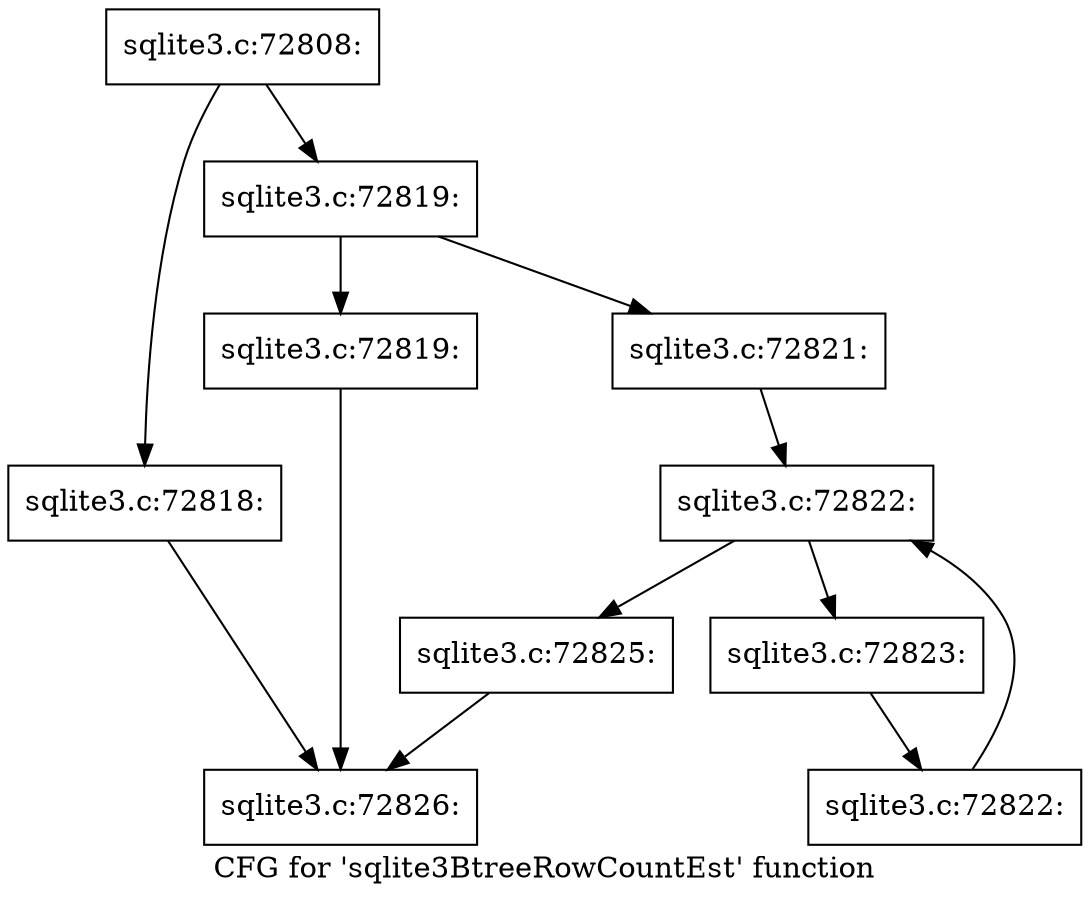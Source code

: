 digraph "CFG for 'sqlite3BtreeRowCountEst' function" {
	label="CFG for 'sqlite3BtreeRowCountEst' function";

	Node0x55c0f7f64fe0 [shape=record,label="{sqlite3.c:72808:}"];
	Node0x55c0f7f64fe0 -> Node0x55c0f7f66040;
	Node0x55c0f7f64fe0 -> Node0x55c0f7f66090;
	Node0x55c0f7f66040 [shape=record,label="{sqlite3.c:72818:}"];
	Node0x55c0f7f66040 -> Node0x55c0f7f5f040;
	Node0x55c0f7f66090 [shape=record,label="{sqlite3.c:72819:}"];
	Node0x55c0f7f66090 -> Node0x55c0f7f665b0;
	Node0x55c0f7f66090 -> Node0x55c0f7f66600;
	Node0x55c0f7f665b0 [shape=record,label="{sqlite3.c:72819:}"];
	Node0x55c0f7f665b0 -> Node0x55c0f7f5f040;
	Node0x55c0f7f66600 [shape=record,label="{sqlite3.c:72821:}"];
	Node0x55c0f7f66600 -> Node0x55c0f7f67330;
	Node0x55c0f7f67330 [shape=record,label="{sqlite3.c:72822:}"];
	Node0x55c0f7f67330 -> Node0x55c0f7f67550;
	Node0x55c0f7f67330 -> Node0x55c0f7f67180;
	Node0x55c0f7f67550 [shape=record,label="{sqlite3.c:72823:}"];
	Node0x55c0f7f67550 -> Node0x55c0f7f674c0;
	Node0x55c0f7f674c0 [shape=record,label="{sqlite3.c:72822:}"];
	Node0x55c0f7f674c0 -> Node0x55c0f7f67330;
	Node0x55c0f7f67180 [shape=record,label="{sqlite3.c:72825:}"];
	Node0x55c0f7f67180 -> Node0x55c0f7f5f040;
	Node0x55c0f7f5f040 [shape=record,label="{sqlite3.c:72826:}"];
}
